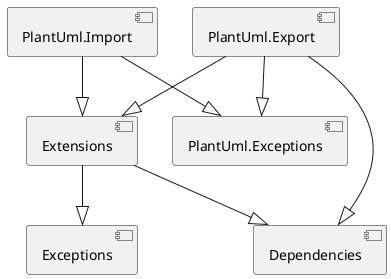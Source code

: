 @startuml
[PlantUml.Import] --|> [PlantUml.Exceptions]
[PlantUml.Import] --|> [Extensions]
[PlantUml.Export] --|> [PlantUml.Exceptions]
[PlantUml.Export] --|> [Extensions]
[PlantUml.Export] --|> [Dependencies]
[Extensions] --|> [Exceptions]
[Extensions] --|> [Dependencies]
@enduml
